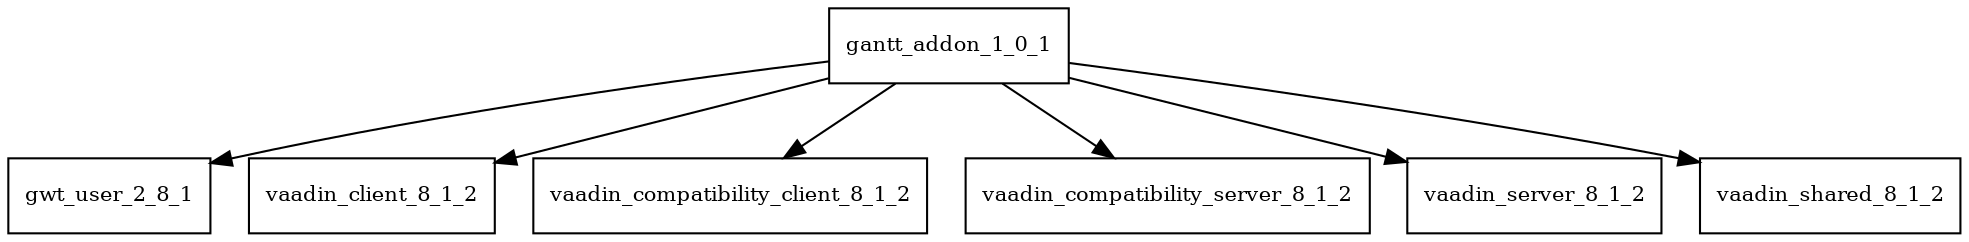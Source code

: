 digraph gantt_addon_1_0_1_dependencies {
  node [shape = box, fontsize=10.0];
  gantt_addon_1_0_1 -> gwt_user_2_8_1;
  gantt_addon_1_0_1 -> vaadin_client_8_1_2;
  gantt_addon_1_0_1 -> vaadin_compatibility_client_8_1_2;
  gantt_addon_1_0_1 -> vaadin_compatibility_server_8_1_2;
  gantt_addon_1_0_1 -> vaadin_server_8_1_2;
  gantt_addon_1_0_1 -> vaadin_shared_8_1_2;
}
